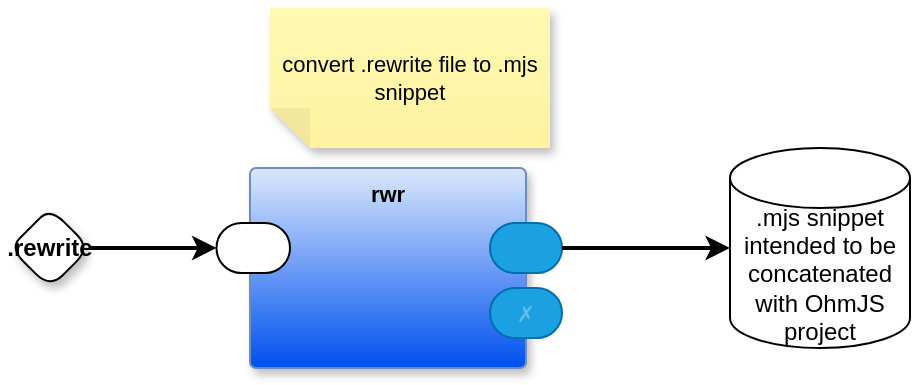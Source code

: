 <mxfile version="26.2.15" pages="4">
  <diagram name="overview" id="V4qloz-zGeC-hHR9lzau">
    <mxGraphModel dx="1100" dy="595" grid="1" gridSize="10" guides="1" tooltips="1" connect="1" arrows="1" fold="1" page="1" pageScale="1" pageWidth="1100" pageHeight="850" math="0" shadow="0">
      <root>
        <mxCell id="0" />
        <mxCell id="1" parent="0" />
        <mxCell id="n2ELDjAGEetSBkIZ1O0Y-1" value="rwr" style="rounded=1;whiteSpace=wrap;html=1;container=1;recursiveResize=0;verticalAlign=top;arcSize=6;fontStyle=1;autosize=0;points=[];absoluteArcSize=1;shadow=1;strokeColor=#6c8ebf;fillColor=#dae8fc;fontFamily=Helvetica;fontSize=11;gradientColor=#0050EF;fontColor=default;" vertex="1" parent="1">
          <mxGeometry x="280" y="210" width="138" height="100" as="geometry">
            <mxRectangle x="-98" y="-1230" width="99" height="26" as="alternateBounds" />
          </mxGeometry>
        </mxCell>
        <mxCell id="n2ELDjAGEetSBkIZ1O0Y-2" value="" style="rounded=1;whiteSpace=wrap;html=1;sketch=0;points=[[0,0.5,0,0,0],[1,0.5,0,0,0]];arcSize=50;fontFamily=Helvetica;fontSize=11;fontColor=default;" vertex="1" parent="n2ELDjAGEetSBkIZ1O0Y-1">
          <mxGeometry x="-16.75" y="27.5" width="36.75" height="25" as="geometry" />
        </mxCell>
        <mxCell id="n2ELDjAGEetSBkIZ1O0Y-3" value="" style="rounded=1;whiteSpace=wrap;html=1;sketch=0;points=[[0,0.5,0,0,0],[1,0.5,0,0,0]];fillColor=#1ba1e2;fontColor=#ffffff;strokeColor=#006EAF;arcSize=50;fontFamily=Helvetica;fontSize=11;" vertex="1" parent="n2ELDjAGEetSBkIZ1O0Y-1">
          <mxGeometry x="120" y="27.5" width="36" height="25" as="geometry" />
        </mxCell>
        <mxCell id="n2ELDjAGEetSBkIZ1O0Y-4" value="✗" style="rounded=1;whiteSpace=wrap;html=1;sketch=0;points=[[0,0.5,0,0,0],[1,0.5,0,0,0]];fillColor=#1ba1e2;fontColor=#ffffff;strokeColor=#006EAF;arcSize=50;fontFamily=Helvetica;fontSize=11;textOpacity=30;" vertex="1" parent="n2ELDjAGEetSBkIZ1O0Y-1">
          <mxGeometry x="120" y="60" width="36" height="25" as="geometry" />
        </mxCell>
        <mxCell id="n2ELDjAGEetSBkIZ1O0Y-6" value=".rewrite" style="rhombus;whiteSpace=wrap;html=1;rounded=1;fontStyle=1;glass=0;sketch=0;fontSize=12;points=[[0,0.5,0,0,0],[0.5,0,0,0,0],[0.5,1,0,0,0],[1,0.5,0,0,0]];shadow=1;fontFamily=Helvetica;fontColor=default;" vertex="1" parent="1">
          <mxGeometry x="160" y="230" width="40" height="40" as="geometry" />
        </mxCell>
        <mxCell id="n2ELDjAGEetSBkIZ1O0Y-44" value="convert .rewrite file to .mjs snippet" style="shape=note;whiteSpace=wrap;html=1;backgroundOutline=1;fontColor=#000000;darkOpacity=0.05;fillColor=#FFF9B2;strokeColor=none;fillStyle=solid;direction=west;gradientDirection=north;gradientColor=#FFF2A1;shadow=1;size=20;pointerEvents=1;fontFamily=Helvetica;fontSize=11;labelBackgroundColor=none;" vertex="1" parent="1">
          <mxGeometry x="290" y="130" width="140" height="70" as="geometry" />
        </mxCell>
        <mxCell id="n2ELDjAGEetSBkIZ1O0Y-48" value=".mjs snippet intended to be concatenated with OhmJS project" style="shape=cylinder3;whiteSpace=wrap;html=1;boundedLbl=1;backgroundOutline=1;size=15;" vertex="1" parent="1">
          <mxGeometry x="520" y="200" width="90" height="100" as="geometry" />
        </mxCell>
        <mxCell id="n2ELDjAGEetSBkIZ1O0Y-49" style="edgeStyle=orthogonalEdgeStyle;rounded=1;orthogonalLoop=1;jettySize=auto;html=1;exitX=1;exitY=0.5;exitDx=0;exitDy=0;exitPerimeter=0;entryX=0;entryY=0.5;entryDx=0;entryDy=0;entryPerimeter=0;curved=0;strokeWidth=2;" edge="1" parent="1" source="n2ELDjAGEetSBkIZ1O0Y-3" target="n2ELDjAGEetSBkIZ1O0Y-48">
          <mxGeometry relative="1" as="geometry" />
        </mxCell>
        <mxCell id="n2ELDjAGEetSBkIZ1O0Y-50" style="edgeStyle=orthogonalEdgeStyle;rounded=1;orthogonalLoop=1;jettySize=auto;html=1;exitX=1;exitY=0.5;exitDx=0;exitDy=0;exitPerimeter=0;entryX=0;entryY=0.5;entryDx=0;entryDy=0;entryPerimeter=0;strokeWidth=2;curved=0;" edge="1" parent="1" source="n2ELDjAGEetSBkIZ1O0Y-6" target="n2ELDjAGEetSBkIZ1O0Y-2">
          <mxGeometry relative="1" as="geometry" />
        </mxCell>
      </root>
    </mxGraphModel>
  </diagram>
  <diagram id="qTzbvucqjZ-dDZLKKZcn" name="Python">
    <mxGraphModel dx="1092" dy="704" grid="1" gridSize="10" guides="1" tooltips="1" connect="1" arrows="1" fold="1" page="1" pageScale="1" pageWidth="1100" pageHeight="850" math="0" shadow="0">
      <root>
        <mxCell id="0" />
        <mxCell id="1" parent="0" />
        <mxCell id="YW66UWm4DCjlY0lELmQH-1" style="edgeStyle=orthogonalEdgeStyle;shape=connector;curved=1;rounded=0;sketch=1;jiggle=2;curveFitting=1;orthogonalLoop=1;jettySize=auto;html=1;exitX=1;exitY=0.5;exitDx=0;exitDy=0;entryX=0;entryY=0.5;entryDx=0;entryDy=0;strokeColor=default;align=center;verticalAlign=middle;fontFamily=Helvetica;fontSize=11;fontColor=default;labelBackgroundColor=default;endArrow=classic;" edge="1" parent="1" source="YW66UWm4DCjlY0lELmQH-2" target="YW66UWm4DCjlY0lELmQH-6">
          <mxGeometry relative="1" as="geometry" />
        </mxCell>
        <mxCell id="YW66UWm4DCjlY0lELmQH-2" value="&lt;div&gt;b &amp;lt;- 2&lt;/div&gt;&lt;div&gt;c &amp;lt;- 3&lt;/div&gt;&lt;div&gt;a &amp;lt;- b + c&lt;/div&gt;" style="rounded=1;whiteSpace=wrap;html=1;fillColor=#d5e8d4;strokeColor=#82b366;sketch=1;curveFitting=1;jiggle=2;shadow=1;" vertex="1" parent="1">
          <mxGeometry x="110" y="210" width="120" height="60" as="geometry" />
        </mxCell>
        <mxCell id="YW66UWm4DCjlY0lELmQH-3" style="edgeStyle=orthogonalEdgeStyle;rounded=0;orthogonalLoop=1;jettySize=auto;html=1;exitX=0.5;exitY=1;exitDx=0;exitDy=0;curved=1;sketch=1;curveFitting=1;jiggle=2;entryX=0.355;entryY=0.063;entryDx=0;entryDy=0;entryPerimeter=0;" edge="1" parent="1" source="YW66UWm4DCjlY0lELmQH-4" target="YW66UWm4DCjlY0lELmQH-6">
          <mxGeometry relative="1" as="geometry" />
        </mxCell>
        <mxCell id="YW66UWm4DCjlY0lELmQH-4" value="&lt;div&gt;grammar&lt;/div&gt;&lt;div&gt;(for VHLL)&lt;/div&gt;" style="rounded=1;whiteSpace=wrap;html=1;fillColor=#d5e8d4;strokeColor=#82b366;sketch=1;curveFitting=1;jiggle=2;shadow=1;" vertex="1" parent="1">
          <mxGeometry x="280" y="80" width="120" height="60" as="geometry" />
        </mxCell>
        <mxCell id="YW66UWm4DCjlY0lELmQH-5" value="rewrite&lt;div&gt;(VHLL to python)&lt;/div&gt;" style="rounded=1;whiteSpace=wrap;html=1;fillColor=#d5e8d4;strokeColor=#82b366;sketch=1;curveFitting=1;jiggle=2;shadow=1;" vertex="1" parent="1">
          <mxGeometry x="460" y="80" width="120" height="60" as="geometry" />
        </mxCell>
        <mxCell id="YW66UWm4DCjlY0lELmQH-6" value="t2t" style="ellipse;whiteSpace=wrap;html=1;fillColor=#f8cecc;strokeColor=#b85450;sketch=1;curveFitting=1;jiggle=2;" vertex="1" parent="1">
          <mxGeometry x="320" y="200" width="200" height="80" as="geometry" />
        </mxCell>
        <mxCell id="YW66UWm4DCjlY0lELmQH-7" style="edgeStyle=orthogonalEdgeStyle;rounded=0;orthogonalLoop=1;jettySize=auto;html=1;exitX=0.5;exitY=1;exitDx=0;exitDy=0;entryX=0.66;entryY=0.025;entryDx=0;entryDy=0;entryPerimeter=0;curved=1;sketch=1;curveFitting=1;jiggle=2;" edge="1" parent="1" source="YW66UWm4DCjlY0lELmQH-5" target="YW66UWm4DCjlY0lELmQH-6">
          <mxGeometry relative="1" as="geometry" />
        </mxCell>
        <mxCell id="YW66UWm4DCjlY0lELmQH-8" style="edgeStyle=orthogonalEdgeStyle;shape=connector;curved=1;rounded=0;sketch=1;jiggle=2;curveFitting=1;orthogonalLoop=1;jettySize=auto;html=1;exitX=1;exitY=0.5;exitDx=0;exitDy=0;exitPerimeter=0;entryX=0;entryY=0.5;entryDx=0;entryDy=0;strokeColor=default;align=center;verticalAlign=middle;fontFamily=Helvetica;fontSize=11;fontColor=default;labelBackgroundColor=default;endArrow=classic;dashed=1;dashPattern=1 4;" edge="1" parent="1" source="YW66UWm4DCjlY0lELmQH-9" target="YW66UWm4DCjlY0lELmQH-12">
          <mxGeometry relative="1" as="geometry" />
        </mxCell>
        <mxCell id="YW66UWm4DCjlY0lELmQH-9" value="&lt;div style=&quot;text-align: left;&quot;&gt;&lt;span style=&quot;font-variant-ligatures: no-common-ligatures;&quot;&gt;b = 2&lt;/span&gt;&lt;/div&gt;&lt;div style=&quot;text-align: left;&quot;&gt;&lt;span style=&quot;font-variant-ligatures: no-common-ligatures;&quot;&gt;c = 3&lt;/span&gt;&lt;/div&gt;&lt;div style=&quot;text-align: left;&quot;&gt;&lt;span style=&quot;font-variant-ligatures: no-common-ligatures;&quot;&gt;a = b + c&lt;/span&gt;&lt;/div&gt;" style="shape=cylinder3;whiteSpace=wrap;html=1;boundedLbl=1;backgroundOutline=1;size=15;fontFamily=Helvetica;fontSize=11;fontColor=default;labelBackgroundColor=none;" vertex="1" parent="1">
          <mxGeometry x="610" y="195" width="90" height="90" as="geometry" />
        </mxCell>
        <mxCell id="YW66UWm4DCjlY0lELmQH-10" value="&lt;div&gt;&lt;span style=&quot;font-variant-ligatures: no-common-ligatures;&quot;&gt;Python program&lt;/span&gt;&lt;/div&gt;" style="text;whiteSpace=wrap;html=1;fontFamily=Helvetica;fontSize=11;fontColor=default;labelBackgroundColor=none;align=center;" vertex="1" parent="1">
          <mxGeometry x="625" y="150" width="60" height="40" as="geometry" />
        </mxCell>
        <mxCell id="YW66UWm4DCjlY0lELmQH-11" style="edgeStyle=orthogonalEdgeStyle;shape=connector;curved=1;rounded=0;sketch=1;jiggle=2;curveFitting=1;orthogonalLoop=1;jettySize=auto;html=1;exitX=1;exitY=0.5;exitDx=0;exitDy=0;strokeColor=default;align=center;verticalAlign=middle;fontFamily=Helvetica;fontSize=11;fontColor=default;labelBackgroundColor=default;endArrow=classic;" edge="1" parent="1" source="YW66UWm4DCjlY0lELmQH-12" target="YW66UWm4DCjlY0lELmQH-14">
          <mxGeometry relative="1" as="geometry" />
        </mxCell>
        <mxCell id="YW66UWm4DCjlY0lELmQH-12" value="python3" style="ellipse;whiteSpace=wrap;html=1;fillColor=#f8cecc;strokeColor=#b85450;sketch=1;curveFitting=1;jiggle=2;" vertex="1" parent="1">
          <mxGeometry x="760" y="200" width="130" height="80" as="geometry" />
        </mxCell>
        <mxCell id="YW66UWm4DCjlY0lELmQH-13" style="edgeStyle=orthogonalEdgeStyle;shape=connector;curved=1;rounded=0;sketch=1;jiggle=2;curveFitting=1;orthogonalLoop=1;jettySize=auto;html=1;entryX=0;entryY=0.5;entryDx=0;entryDy=0;entryPerimeter=0;strokeColor=default;align=center;verticalAlign=middle;fontFamily=Helvetica;fontSize=11;fontColor=default;labelBackgroundColor=default;endArrow=classic;" edge="1" parent="1" source="YW66UWm4DCjlY0lELmQH-6" target="YW66UWm4DCjlY0lELmQH-9">
          <mxGeometry relative="1" as="geometry" />
        </mxCell>
        <mxCell id="YW66UWm4DCjlY0lELmQH-14" value="&lt;div&gt;&lt;span style=&quot;font-variant-ligatures: no-common-ligatures;&quot;&gt;result&lt;/span&gt;&lt;/div&gt;" style="text;whiteSpace=wrap;html=1;fontFamily=Comic Sans MS;fontSize=11;fontColor=default;labelBackgroundColor=none;align=center;" vertex="1" parent="1">
          <mxGeometry x="940" y="225" width="60" height="30" as="geometry" />
        </mxCell>
        <mxCell id="YW66UWm4DCjlY0lELmQH-16" value="VHLL program" style="shape=note;whiteSpace=wrap;html=1;backgroundOutline=1;fontColor=#000000;darkOpacity=0.05;fillColor=#FFF9B2;strokeColor=none;fillStyle=solid;direction=west;gradientDirection=north;gradientColor=#FFF2A1;shadow=1;size=20;pointerEvents=1;" vertex="1" parent="1">
          <mxGeometry x="100" y="290" width="140" height="50" as="geometry" />
        </mxCell>
        <mxCell id="YW66UWm4DCjlY0lELmQH-17" value="" style="shape=curlyBracket;whiteSpace=wrap;html=1;rounded=1;flipH=1;labelPosition=right;verticalLabelPosition=middle;align=left;verticalAlign=middle;rotation=90;" vertex="1" parent="1">
          <mxGeometry x="325" y="175" width="20" height="470" as="geometry" />
        </mxCell>
        <mxCell id="YW66UWm4DCjlY0lELmQH-18" value="t2t transpiler&lt;div&gt;(.ohm + .rwr)&lt;/div&gt;" style="shape=note;whiteSpace=wrap;html=1;backgroundOutline=1;fontColor=#000000;darkOpacity=0.05;fillColor=#FFF9B2;strokeColor=none;fillStyle=solid;direction=west;gradientDirection=north;gradientColor=#FFF2A1;shadow=1;size=20;pointerEvents=1;" vertex="1" parent="1">
          <mxGeometry x="270" y="440" width="140" height="60" as="geometry" />
        </mxCell>
        <mxCell id="YW66UWm4DCjlY0lELmQH-19" value="" style="shape=curlyBracket;whiteSpace=wrap;html=1;rounded=1;flipH=1;labelPosition=right;verticalLabelPosition=middle;align=left;verticalAlign=middle;rotation=90;" vertex="1" parent="1">
          <mxGeometry x="782.5" y="207.5" width="20" height="405" as="geometry" />
        </mxCell>
        <mxCell id="YW66UWm4DCjlY0lELmQH-20" value="Stock Python" style="shape=note;whiteSpace=wrap;html=1;backgroundOutline=1;fontColor=#000000;darkOpacity=0.05;fillColor=#FFF9B2;strokeColor=none;fillStyle=solid;direction=west;gradientDirection=north;gradientColor=#FFF2A1;shadow=1;size=20;pointerEvents=1;" vertex="1" parent="1">
          <mxGeometry x="760" y="440" width="140" height="60" as="geometry" />
        </mxCell>
      </root>
    </mxGraphModel>
  </diagram>
  <diagram name="t2t a" id="phdMTgTBSgy_hNov3pZ2">
    <mxGraphModel dx="1092" dy="704" grid="1" gridSize="10" guides="1" tooltips="1" connect="1" arrows="1" fold="1" page="1" pageScale="1" pageWidth="1100" pageHeight="850" math="0" shadow="0">
      <root>
        <mxCell id="Ah3kxXJIPLAIgMY2B3SL-0" />
        <mxCell id="Ah3kxXJIPLAIgMY2B3SL-1" parent="Ah3kxXJIPLAIgMY2B3SL-0" />
        <mxCell id="jMBUrWldklMQPw2nsDf1-0" value="" style="rounded=1;whiteSpace=wrap;html=1;fillColor=none;dashed=1;dashPattern=1 4;" vertex="1" parent="Ah3kxXJIPLAIgMY2B3SL-1">
          <mxGeometry x="160" y="30" width="620" height="400" as="geometry" />
        </mxCell>
        <mxCell id="Ah3kxXJIPLAIgMY2B3SL-4" style="edgeStyle=orthogonalEdgeStyle;rounded=0;orthogonalLoop=1;jettySize=auto;html=1;exitX=0.5;exitY=1;exitDx=0;exitDy=0;curved=1;sketch=1;curveFitting=1;jiggle=2;entryX=0.5;entryY=0;entryDx=0;entryDy=0;" edge="1" parent="Ah3kxXJIPLAIgMY2B3SL-1" source="Ah3kxXJIPLAIgMY2B3SL-5" target="fPvlD62OPUnmBTsPr15K-1">
          <mxGeometry relative="1" as="geometry">
            <mxPoint x="300" y="220" as="targetPoint" />
          </mxGeometry>
        </mxCell>
        <mxCell id="Ah3kxXJIPLAIgMY2B3SL-5" value="&lt;div&gt;.ohm&lt;/div&gt;&lt;div&gt;(grammar for VHLL)&lt;/div&gt;" style="rounded=1;whiteSpace=wrap;html=1;fillColor=#d5e8d4;strokeColor=#82b366;sketch=1;curveFitting=1;jiggle=2;shadow=1;" vertex="1" parent="Ah3kxXJIPLAIgMY2B3SL-1">
          <mxGeometry x="600" y="60" width="120" height="60" as="geometry" />
        </mxCell>
        <mxCell id="Ah3kxXJIPLAIgMY2B3SL-6" value=".rwr&lt;div&gt;(VHLL to python rewrite spec)&lt;/div&gt;" style="rounded=1;whiteSpace=wrap;html=1;fillColor=#d5e8d4;strokeColor=#82b366;sketch=1;curveFitting=1;jiggle=2;shadow=1;" vertex="1" parent="Ah3kxXJIPLAIgMY2B3SL-1">
          <mxGeometry x="200" y="110" width="120" height="60" as="geometry" />
        </mxCell>
        <mxCell id="Ah3kxXJIPLAIgMY2B3SL-7" value="t2t" style="ellipse;whiteSpace=wrap;html=1;fillColor=#f8cecc;strokeColor=#b85450;sketch=1;curveFitting=1;jiggle=2;opacity=50;verticalAlign=top;" vertex="1" parent="Ah3kxXJIPLAIgMY2B3SL-1">
          <mxGeometry x="240" y="190" width="530" height="210" as="geometry" />
        </mxCell>
        <mxCell id="Ah3kxXJIPLAIgMY2B3SL-8" style="edgeStyle=orthogonalEdgeStyle;rounded=0;orthogonalLoop=1;jettySize=auto;html=1;exitX=0.5;exitY=1;exitDx=0;exitDy=0;entryX=0.5;entryY=0;entryDx=0;entryDy=0;curved=1;sketch=1;curveFitting=1;jiggle=2;" edge="1" parent="Ah3kxXJIPLAIgMY2B3SL-1" source="Ah3kxXJIPLAIgMY2B3SL-6" target="fPvlD62OPUnmBTsPr15K-0">
          <mxGeometry relative="1" as="geometry" />
        </mxCell>
        <mxCell id="Ah3kxXJIPLAIgMY2B3SL-10" value="&lt;div style=&quot;text-align: left;&quot;&gt;&lt;br&gt;&lt;/div&gt;" style="shape=cylinder3;whiteSpace=wrap;html=1;boundedLbl=1;backgroundOutline=1;size=15;fontFamily=Helvetica;fontSize=11;fontColor=default;labelBackgroundColor=none;dashed=1;" vertex="1" parent="Ah3kxXJIPLAIgMY2B3SL-1">
          <mxGeometry x="820" y="250" width="90" height="90" as="geometry" />
        </mxCell>
        <mxCell id="Ah3kxXJIPLAIgMY2B3SL-14" style="edgeStyle=orthogonalEdgeStyle;shape=connector;curved=1;rounded=0;sketch=1;jiggle=2;curveFitting=1;orthogonalLoop=1;jettySize=auto;html=1;entryX=0;entryY=0.5;entryDx=0;entryDy=0;entryPerimeter=0;strokeColor=default;align=center;verticalAlign=middle;fontFamily=Helvetica;fontSize=11;fontColor=default;labelBackgroundColor=default;endArrow=classic;opacity=50;exitX=1;exitY=0.5;exitDx=0;exitDy=0;" edge="1" parent="Ah3kxXJIPLAIgMY2B3SL-1" source="fPvlD62OPUnmBTsPr15K-1" target="Ah3kxXJIPLAIgMY2B3SL-10">
          <mxGeometry relative="1" as="geometry" />
        </mxCell>
        <mxCell id="fPvlD62OPUnmBTsPr15K-0" value="OhmJS" style="ellipse;whiteSpace=wrap;html=1;fillColor=#f8cecc;strokeColor=#b85450;sketch=1;curveFitting=1;jiggle=2;opacity=50;" vertex="1" parent="Ah3kxXJIPLAIgMY2B3SL-1">
          <mxGeometry x="320" y="240" width="130" height="60" as="geometry" />
        </mxCell>
        <mxCell id="fPvlD62OPUnmBTsPr15K-1" value="OhmJS" style="ellipse;whiteSpace=wrap;html=1;fillColor=#f8cecc;strokeColor=#b85450;sketch=1;curveFitting=1;jiggle=2;opacity=50;" vertex="1" parent="Ah3kxXJIPLAIgMY2B3SL-1">
          <mxGeometry x="520" y="290" width="130" height="60" as="geometry" />
        </mxCell>
        <mxCell id="fPvlD62OPUnmBTsPr15K-2" style="edgeStyle=orthogonalEdgeStyle;rounded=0;orthogonalLoop=1;jettySize=auto;html=1;exitX=1;exitY=0.5;exitDx=0;exitDy=0;curved=1;sketch=1;curveFitting=1;jiggle=2;entryX=0;entryY=0.5;entryDx=0;entryDy=0;" edge="1" parent="Ah3kxXJIPLAIgMY2B3SL-1" source="fPvlD62OPUnmBTsPr15K-0" target="fPvlD62OPUnmBTsPr15K-1">
          <mxGeometry relative="1" as="geometry">
            <mxPoint x="530" y="150" as="sourcePoint" />
            <mxPoint x="465" y="230" as="targetPoint" />
          </mxGeometry>
        </mxCell>
        <mxCell id="M6nAr8XrL7hjnlWadDSg-0" value="&lt;div&gt;VHLL src code&lt;/div&gt;" style="rounded=1;whiteSpace=wrap;html=1;sketch=1;curveFitting=1;jiggle=2;shadow=1;strokeColor=#82B366;fillColor=#E8E8E8;opacity=70;dashed=1;" vertex="1" parent="Ah3kxXJIPLAIgMY2B3SL-1">
          <mxGeometry x="400" y="80" width="120" height="60" as="geometry" />
        </mxCell>
        <mxCell id="M6nAr8XrL7hjnlWadDSg-1" style="edgeStyle=orthogonalEdgeStyle;rounded=0;orthogonalLoop=1;jettySize=auto;html=1;exitX=0.5;exitY=1;exitDx=0;exitDy=0;curved=1;sketch=1;curveFitting=1;jiggle=2;entryX=0;entryY=0;entryDx=0;entryDy=0;" edge="1" parent="Ah3kxXJIPLAIgMY2B3SL-1" source="M6nAr8XrL7hjnlWadDSg-0" target="fPvlD62OPUnmBTsPr15K-1">
          <mxGeometry relative="1" as="geometry">
            <mxPoint x="690" y="120" as="sourcePoint" />
            <mxPoint x="595" y="300" as="targetPoint" />
            <Array as="points">
              <mxPoint x="460" y="240" />
              <mxPoint x="539" y="240" />
            </Array>
          </mxGeometry>
        </mxCell>
      </root>
    </mxGraphModel>
  </diagram>
  <diagram name="t2t b" id="hNWW0UOyPCEqH43lmCK-">
    <mxGraphModel dx="1092" dy="704" grid="1" gridSize="10" guides="1" tooltips="1" connect="1" arrows="1" fold="1" page="1" pageScale="1" pageWidth="1100" pageHeight="850" math="0" shadow="0">
      <root>
        <mxCell id="DIHkuSgEWkeOU8RnOfSb-0" />
        <mxCell id="DIHkuSgEWkeOU8RnOfSb-1" parent="DIHkuSgEWkeOU8RnOfSb-0" />
        <mxCell id="DIHkuSgEWkeOU8RnOfSb-2" value="" style="rounded=1;whiteSpace=wrap;html=1;fillColor=none;dashed=1;dashPattern=1 4;" vertex="1" parent="DIHkuSgEWkeOU8RnOfSb-1">
          <mxGeometry x="160" y="30" width="620" height="430" as="geometry" />
        </mxCell>
        <mxCell id="DIHkuSgEWkeOU8RnOfSb-3" style="edgeStyle=orthogonalEdgeStyle;rounded=0;orthogonalLoop=1;jettySize=auto;html=1;exitX=0.5;exitY=1;exitDx=0;exitDy=0;curved=1;sketch=1;curveFitting=1;jiggle=2;entryX=0.5;entryY=0;entryDx=0;entryDy=0;" edge="1" parent="DIHkuSgEWkeOU8RnOfSb-1" source="DIHkuSgEWkeOU8RnOfSb-4" target="DIHkuSgEWkeOU8RnOfSb-11">
          <mxGeometry relative="1" as="geometry">
            <mxPoint x="300" y="220" as="targetPoint" />
          </mxGeometry>
        </mxCell>
        <mxCell id="DIHkuSgEWkeOU8RnOfSb-4" value="&lt;div&gt;.ohm&lt;/div&gt;&lt;div&gt;(grammar for VHLL)&lt;/div&gt;" style="rounded=1;whiteSpace=wrap;html=1;fillColor=#d5e8d4;strokeColor=#82b366;sketch=1;curveFitting=1;jiggle=2;shadow=1;" vertex="1" parent="DIHkuSgEWkeOU8RnOfSb-1">
          <mxGeometry x="600" y="60" width="120" height="60" as="geometry" />
        </mxCell>
        <mxCell id="DIHkuSgEWkeOU8RnOfSb-5" value=".rwr&lt;div&gt;(VHLL to python rewrite spec)&lt;/div&gt;" style="rounded=1;whiteSpace=wrap;html=1;fillColor=#d5e8d4;strokeColor=#82b366;sketch=1;curveFitting=1;jiggle=2;shadow=1;" vertex="1" parent="DIHkuSgEWkeOU8RnOfSb-1">
          <mxGeometry x="200" y="110" width="120" height="60" as="geometry" />
        </mxCell>
        <mxCell id="DIHkuSgEWkeOU8RnOfSb-6" value="t2t" style="ellipse;whiteSpace=wrap;html=1;fillColor=#f8cecc;strokeColor=#b85450;sketch=1;curveFitting=1;jiggle=2;opacity=50;" vertex="1" parent="DIHkuSgEWkeOU8RnOfSb-1">
          <mxGeometry x="240" y="190" width="530" height="250" as="geometry" />
        </mxCell>
        <mxCell id="DIHkuSgEWkeOU8RnOfSb-7" style="edgeStyle=orthogonalEdgeStyle;rounded=0;orthogonalLoop=1;jettySize=auto;html=1;exitX=0.5;exitY=1;exitDx=0;exitDy=0;entryX=0.5;entryY=0;entryDx=0;entryDy=0;curved=1;sketch=1;curveFitting=1;jiggle=2;" edge="1" parent="DIHkuSgEWkeOU8RnOfSb-1" source="DIHkuSgEWkeOU8RnOfSb-5" target="DIHkuSgEWkeOU8RnOfSb-10">
          <mxGeometry relative="1" as="geometry" />
        </mxCell>
        <mxCell id="DIHkuSgEWkeOU8RnOfSb-8" value="&lt;div style=&quot;text-align: left;&quot;&gt;&lt;br&gt;&lt;/div&gt;" style="shape=cylinder3;whiteSpace=wrap;html=1;boundedLbl=1;backgroundOutline=1;size=15;fontFamily=Helvetica;fontSize=11;fontColor=default;labelBackgroundColor=none;dashed=1;" vertex="1" parent="DIHkuSgEWkeOU8RnOfSb-1">
          <mxGeometry x="820" y="250" width="90" height="90" as="geometry" />
        </mxCell>
        <mxCell id="DIHkuSgEWkeOU8RnOfSb-9" style="edgeStyle=orthogonalEdgeStyle;shape=connector;curved=1;rounded=0;sketch=1;jiggle=2;curveFitting=1;orthogonalLoop=1;jettySize=auto;html=1;entryX=0;entryY=0.5;entryDx=0;entryDy=0;entryPerimeter=0;strokeColor=default;align=center;verticalAlign=middle;fontFamily=Helvetica;fontSize=11;fontColor=default;labelBackgroundColor=default;endArrow=classic;opacity=50;exitX=1;exitY=0.5;exitDx=0;exitDy=0;" edge="1" parent="DIHkuSgEWkeOU8RnOfSb-1" source="DIHkuSgEWkeOU8RnOfSb-11" target="DIHkuSgEWkeOU8RnOfSb-8">
          <mxGeometry relative="1" as="geometry" />
        </mxCell>
        <mxCell id="DIHkuSgEWkeOU8RnOfSb-10" value="OhmJS" style="ellipse;whiteSpace=wrap;html=1;fillColor=#f8cecc;strokeColor=#b85450;sketch=1;curveFitting=1;jiggle=2;opacity=50;" vertex="1" parent="DIHkuSgEWkeOU8RnOfSb-1">
          <mxGeometry x="330" y="220" width="130" height="60" as="geometry" />
        </mxCell>
        <mxCell id="DIHkuSgEWkeOU8RnOfSb-11" value="OhmJS" style="ellipse;whiteSpace=wrap;html=1;fillColor=#f8cecc;strokeColor=#b85450;sketch=1;curveFitting=1;jiggle=2;opacity=50;" vertex="1" parent="DIHkuSgEWkeOU8RnOfSb-1">
          <mxGeometry x="520" y="290" width="210" height="100" as="geometry" />
        </mxCell>
        <mxCell id="DIHkuSgEWkeOU8RnOfSb-12" style="edgeStyle=orthogonalEdgeStyle;rounded=0;orthogonalLoop=1;jettySize=auto;html=1;exitX=1;exitY=0.5;exitDx=0;exitDy=0;curved=1;sketch=1;curveFitting=1;jiggle=2;entryX=0;entryY=0.5;entryDx=0;entryDy=0;" edge="1" parent="DIHkuSgEWkeOU8RnOfSb-1" source="DIHkuSgEWkeOU8RnOfSb-10" target="DIHkuSgEWkeOU8RnOfSb-11">
          <mxGeometry relative="1" as="geometry">
            <mxPoint x="530" y="150" as="sourcePoint" />
            <mxPoint x="465" y="230" as="targetPoint" />
          </mxGeometry>
        </mxCell>
        <mxCell id="DIHkuSgEWkeOU8RnOfSb-13" value="&lt;div&gt;VHLL src code&lt;/div&gt;" style="rounded=1;whiteSpace=wrap;html=1;sketch=1;curveFitting=1;jiggle=2;shadow=1;strokeColor=#82B366;fillColor=#E8E8E8;opacity=70;dashed=1;" vertex="1" parent="DIHkuSgEWkeOU8RnOfSb-1">
          <mxGeometry x="400" y="80" width="120" height="60" as="geometry" />
        </mxCell>
        <mxCell id="DIHkuSgEWkeOU8RnOfSb-14" style="edgeStyle=orthogonalEdgeStyle;rounded=0;orthogonalLoop=1;jettySize=auto;html=1;exitX=0.5;exitY=1;exitDx=0;exitDy=0;curved=1;sketch=1;curveFitting=1;jiggle=2;entryX=0;entryY=0;entryDx=0;entryDy=0;" edge="1" parent="DIHkuSgEWkeOU8RnOfSb-1" source="DIHkuSgEWkeOU8RnOfSb-13" target="DIHkuSgEWkeOU8RnOfSb-11">
          <mxGeometry relative="1" as="geometry">
            <mxPoint x="690" y="120" as="sourcePoint" />
            <mxPoint x="595" y="300" as="targetPoint" />
          </mxGeometry>
        </mxCell>
        <mxCell id="DIHkuSgEWkeOU8RnOfSb-15" value="Originally written in 0D, recently rewritten in .mjs&amp;nbsp;" style="shape=note;whiteSpace=wrap;html=1;backgroundOutline=1;fontColor=#000000;darkOpacity=0.05;fillColor=#FFF9B2;strokeColor=none;fillStyle=solid;direction=west;gradientDirection=north;gradientColor=#FFF2A1;shadow=0;size=20;pointerEvents=1;opacity=50;" vertex="1" parent="DIHkuSgEWkeOU8RnOfSb-1">
          <mxGeometry x="340" y="330" width="140" height="70" as="geometry" />
        </mxCell>
        <mxCell id="DIHkuSgEWkeOU8RnOfSb-16" value="semantics" style="rounded=1;whiteSpace=wrap;html=1;sketch=1;curveFitting=1;jiggle=2;opacity=50;textOpacity=50;" vertex="1" parent="DIHkuSgEWkeOU8RnOfSb-1">
          <mxGeometry x="520" y="330" width="70" height="20" as="geometry" />
        </mxCell>
        <mxCell id="DIHkuSgEWkeOU8RnOfSb-17" value="source" style="rounded=1;whiteSpace=wrap;html=1;sketch=1;curveFitting=1;jiggle=2;opacity=50;textOpacity=50;" vertex="1" parent="DIHkuSgEWkeOU8RnOfSb-1">
          <mxGeometry x="525" y="300" width="50" height="20" as="geometry" />
        </mxCell>
        <mxCell id="DIHkuSgEWkeOU8RnOfSb-18" value="grammar" style="rounded=1;whiteSpace=wrap;html=1;sketch=1;curveFitting=1;jiggle=2;opacity=50;textOpacity=50;" vertex="1" parent="DIHkuSgEWkeOU8RnOfSb-1">
          <mxGeometry x="595" y="285" width="60" height="20" as="geometry" />
        </mxCell>
        <mxCell id="DIHkuSgEWkeOU8RnOfSb-19" value="grammar" style="rounded=1;whiteSpace=wrap;html=1;sketch=1;curveFitting=1;jiggle=2;opacity=50;textOpacity=50;" vertex="1" parent="DIHkuSgEWkeOU8RnOfSb-1">
          <mxGeometry x="320" y="250" width="50" height="20" as="geometry" />
        </mxCell>
        <mxCell id="DIHkuSgEWkeOU8RnOfSb-20" value="semantics" style="rounded=1;whiteSpace=wrap;html=1;sketch=1;curveFitting=1;jiggle=2;opacity=50;textOpacity=50;" vertex="1" parent="DIHkuSgEWkeOU8RnOfSb-1">
          <mxGeometry x="390" y="265" width="70" height="20" as="geometry" />
        </mxCell>
        <mxCell id="DIHkuSgEWkeOU8RnOfSb-21" value="source" style="rounded=1;whiteSpace=wrap;html=1;sketch=1;curveFitting=1;jiggle=2;opacity=50;textOpacity=50;" vertex="1" parent="DIHkuSgEWkeOU8RnOfSb-1">
          <mxGeometry x="370" y="210" width="50" height="20" as="geometry" />
        </mxCell>
        <mxCell id="DIHkuSgEWkeOU8RnOfSb-22" style="edgeStyle=orthogonalEdgeStyle;rounded=0;orthogonalLoop=1;jettySize=auto;html=1;exitX=1;exitY=0.5;exitDx=0;exitDy=0;entryX=0.5;entryY=1;entryDx=0;entryDy=0;curved=1;opacity=50;sketch=1;curveFitting=1;jiggle=2;" edge="1" parent="DIHkuSgEWkeOU8RnOfSb-1" source="DIHkuSgEWkeOU8RnOfSb-23" target="DIHkuSgEWkeOU8RnOfSb-19">
          <mxGeometry relative="1" as="geometry" />
        </mxCell>
        <mxCell id="DIHkuSgEWkeOU8RnOfSb-23" value="const" style="rounded=1;whiteSpace=wrap;html=1;sketch=1;curveFitting=1;jiggle=2;opacity=50;textOpacity=50;" vertex="1" parent="DIHkuSgEWkeOU8RnOfSb-1">
          <mxGeometry x="280" y="290" width="40" height="20" as="geometry" />
        </mxCell>
        <mxCell id="DIHkuSgEWkeOU8RnOfSb-24" style="edgeStyle=orthogonalEdgeStyle;rounded=0;orthogonalLoop=1;jettySize=auto;html=1;entryX=0.5;entryY=1;entryDx=0;entryDy=0;curved=1;sketch=1;curveFitting=1;jiggle=2;opacity=50;" edge="1" parent="DIHkuSgEWkeOU8RnOfSb-1" source="DIHkuSgEWkeOU8RnOfSb-25" target="DIHkuSgEWkeOU8RnOfSb-20">
          <mxGeometry relative="1" as="geometry">
            <Array as="points">
              <mxPoint x="425" y="310" />
            </Array>
          </mxGeometry>
        </mxCell>
        <mxCell id="DIHkuSgEWkeOU8RnOfSb-25" value="const" style="rounded=1;whiteSpace=wrap;html=1;sketch=1;curveFitting=1;jiggle=2;opacity=50;textOpacity=50;" vertex="1" parent="DIHkuSgEWkeOU8RnOfSb-1">
          <mxGeometry x="375" y="300" width="40" height="20" as="geometry" />
        </mxCell>
      </root>
    </mxGraphModel>
  </diagram>
</mxfile>
